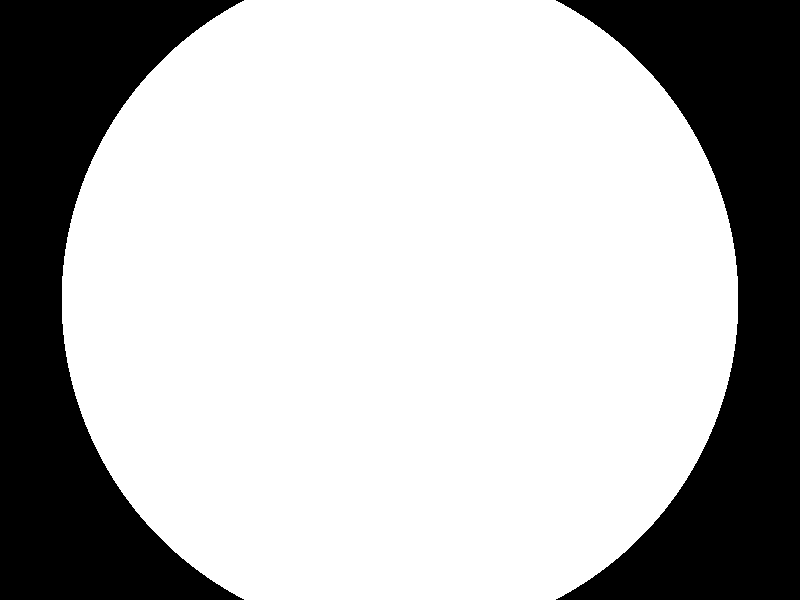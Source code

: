 #include "colors.inc"

camera{
        location <0,2,-10>
        look_at <0,0,0>
}

light_source{
        <-10,0,0>,.5
        spotlight
        point_at <0,0,0>
}        

difference{
        sphere{0,5}
        
        sphere{<0,0,0>,1}
        
        pigment{rgbt <1,1,1,1>}
        hollow
        interior{
                media{
                        scattering{
                                1,.1 extinction 1
                        }
                        density{
                                bozo
                                density_map{
                                        [0.0 rgb 0]
                                        [1.0 rgb 1]
                                }
                                turbulence 1
                        }
                }
                media{
                        emission .05
                        density{
                                bozo
                                density_map{
                                        [0 rgb 0]
                                        [1 rgb 1]
                                }
                        }                               
                }                
        }                                
}

sphere{
        <0,0,0>,1
        hollow
        pigment{rgbt <1,1,1,1>}
        interior{
                ior 1.3
        }
        normal{bumps 1 scale .2}       
}

                                                                  